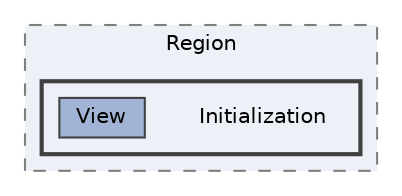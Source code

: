 digraph "C:/Users/むずでょ/Documents/Unity Projects/RMU-1-00-00-Research/Assets/RPGMaker/Codebase/Editor/Hierarchy/Region/Initialization"
{
 // LATEX_PDF_SIZE
  bgcolor="transparent";
  edge [fontname=Helvetica,fontsize=10,labelfontname=Helvetica,labelfontsize=10];
  node [fontname=Helvetica,fontsize=10,shape=box,height=0.2,width=0.4];
  compound=true
  subgraph clusterdir_6828c090363a11ca8cb150a11770bf93 {
    graph [ bgcolor="#edf0f7", pencolor="grey50", label="Region", fontname=Helvetica,fontsize=10 style="filled,dashed", URL="dir_6828c090363a11ca8cb150a11770bf93.html",tooltip=""]
  subgraph clusterdir_efbbb45dedb6215c933e2aed81486d29 {
    graph [ bgcolor="#edf0f7", pencolor="grey25", label="", fontname=Helvetica,fontsize=10 style="filled,bold", URL="dir_efbbb45dedb6215c933e2aed81486d29.html",tooltip=""]
    dir_efbbb45dedb6215c933e2aed81486d29 [shape=plaintext, label="Initialization"];
  dir_6207e9545986826f152413680f5265ea [label="View", fillcolor="#a2b4d6", color="grey25", style="filled", URL="dir_6207e9545986826f152413680f5265ea.html",tooltip=""];
  }
  }
}
